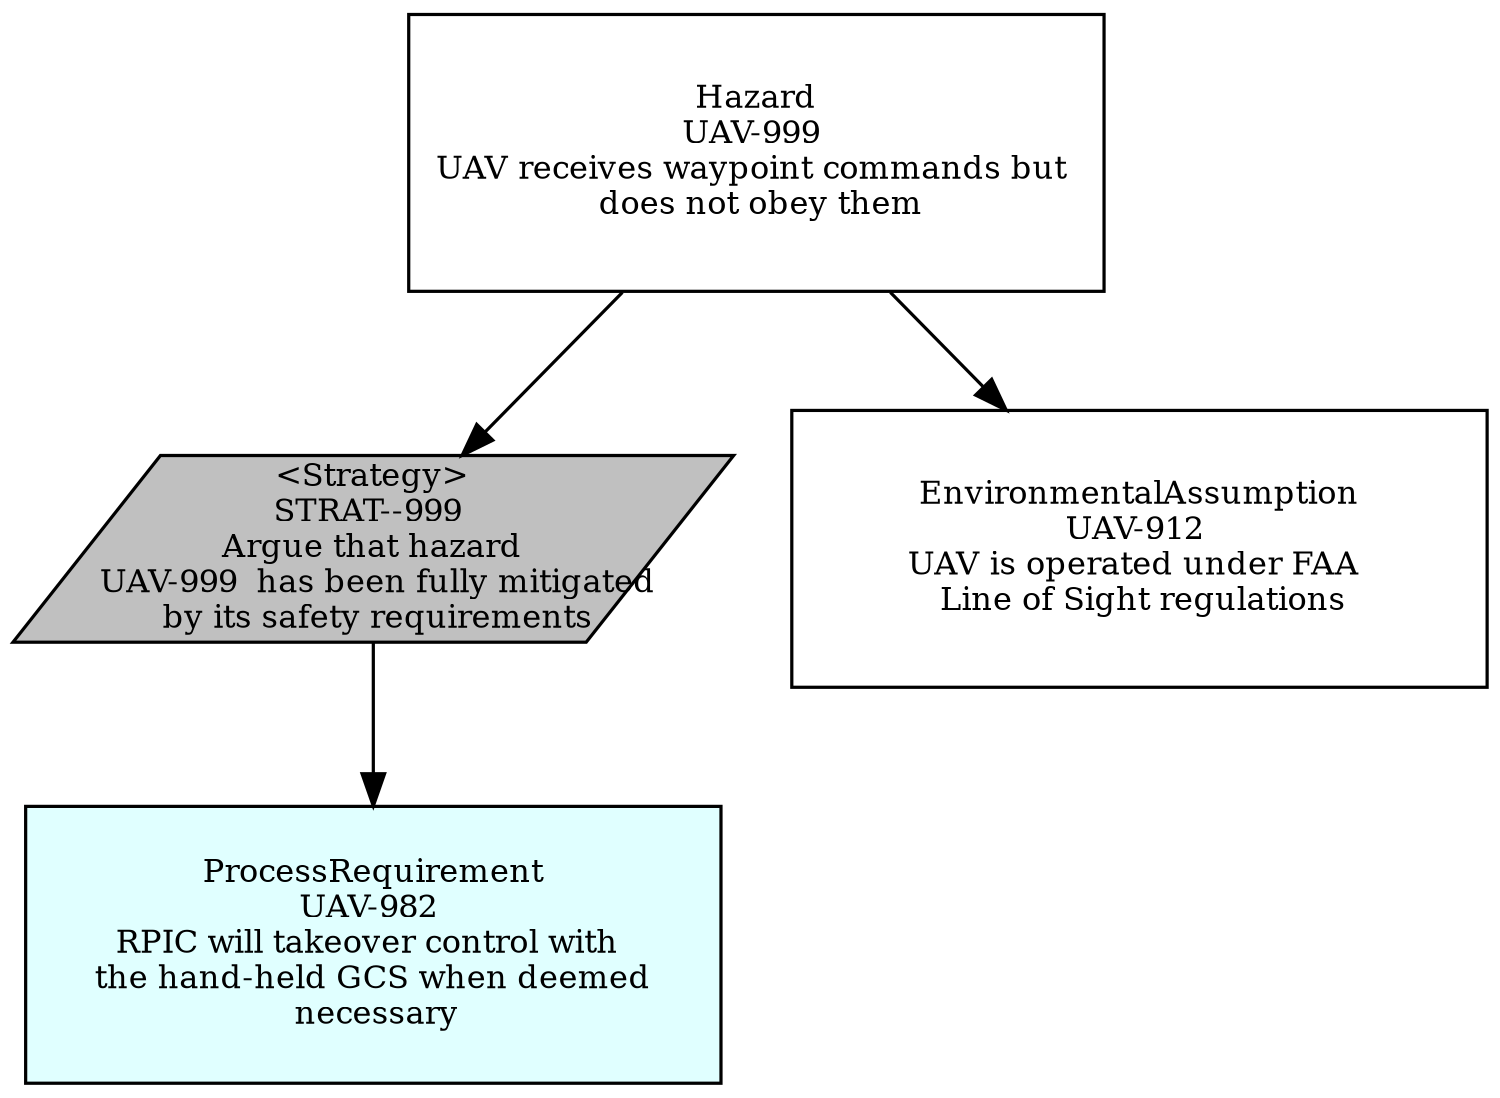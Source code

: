 digraph g { graph [autosize=false, size="10,20!", resolution=200, rankdir = "TD"];
node [ fontsize = "10" shape = "record" ];
edge [];
"UAV-999Delta"[
label = "Hazard\nUAV-999 \nUAV receives waypoint commands but \n does not obey them "
shape = "record"
color = "black"
style = "filled"
fillcolor = "white"
fixedsize = "true"
width = "3.0"
height = "1.2"
];
"STRAT--999Delta"[
label = "<Strategy>\nSTRAT--999 \n Argue that hazard \n  UAV-999  has been fully mitigated \n by its safety requirements"
shape = "parallelogram"
color = "black"
style = "filled"
fillcolor = "grey"
fixedsize = "true"
width = "3.0"
height = "0.8"
];
"UAV-982Delta"[
label = "ProcessRequirement\nUAV-982 \nRPIC will takeover control with \n the hand-held GCS when deemed \n necessary "
shape = "record"
color = "black"
style = "filled"
fillcolor = "lightcyan"
fixedsize = "true"
width = "3.0"
height = "1.2"
];
"UAV-912Delta"[
label = "EnvironmentalAssumption\nUAV-912 \nUAV is operated under FAA \n Line of Sight regulations "
shape = "record"
color = "black"
style = "filled"
fillcolor = "white"
fixedsize = "true"
width = "3.0"
height = "1.2"
];
"UAV-999Delta" -> "STRAT--999Delta"[style = "solid" color = black];
"STRAT--999Delta" -> "UAV-982Delta"[style = "solid" color = black];
"UAV-999Delta" -> "UAV-912Delta"[style = "solid" color = black];
}
